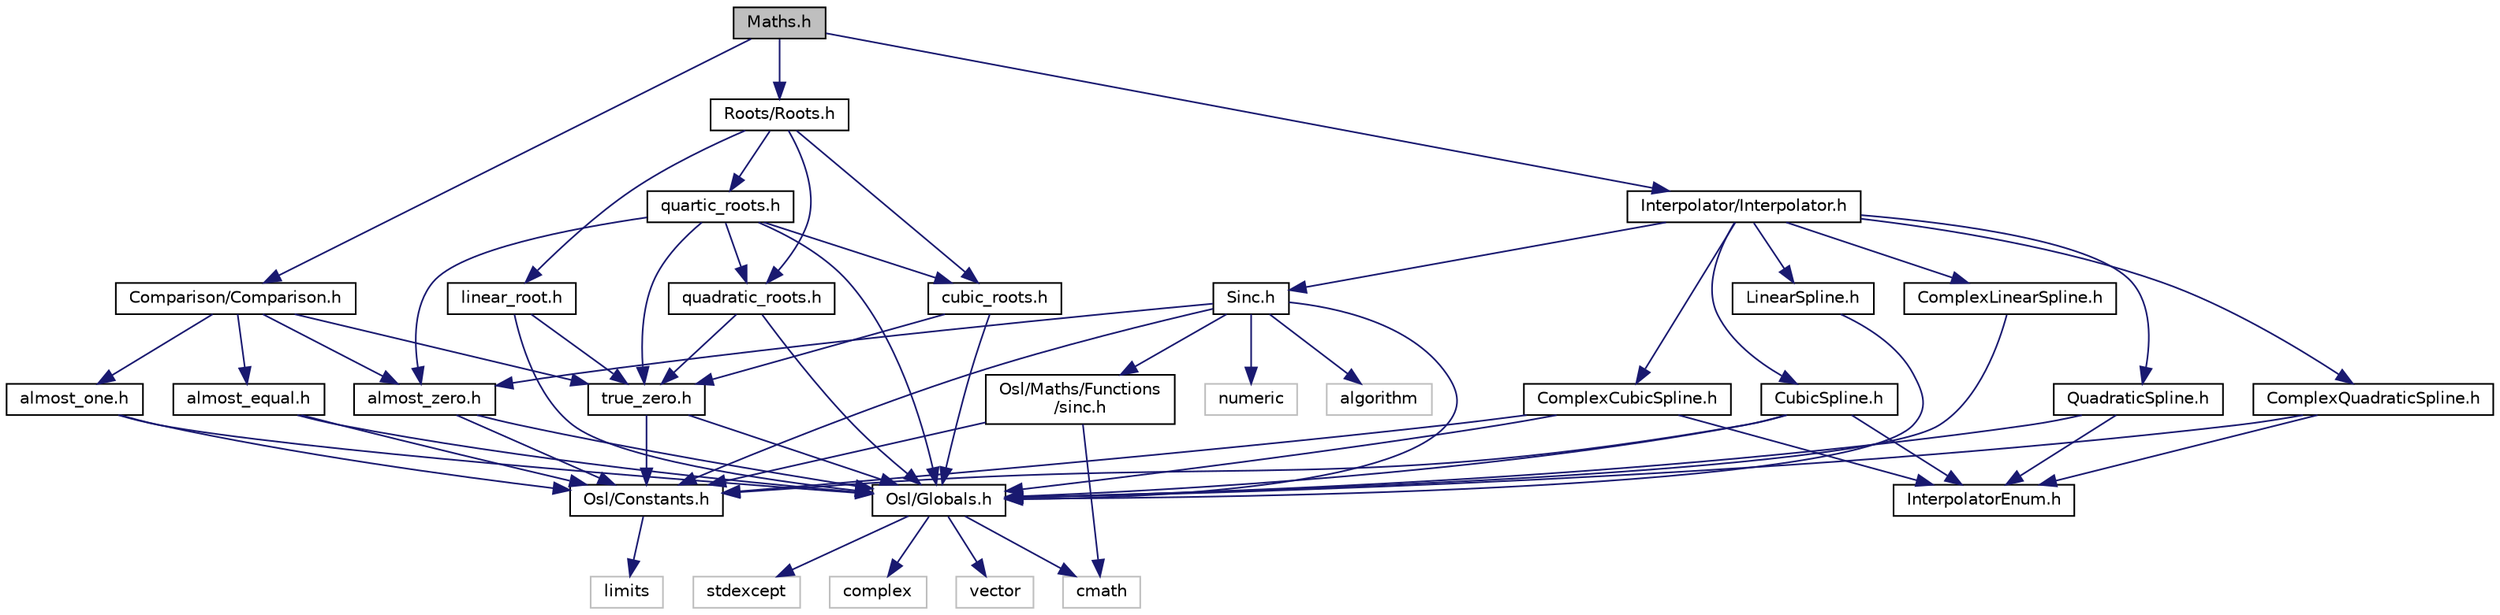 digraph "Maths.h"
{
 // LATEX_PDF_SIZE
  edge [fontname="Helvetica",fontsize="10",labelfontname="Helvetica",labelfontsize="10"];
  node [fontname="Helvetica",fontsize="10",shape=record];
  Node1 [label="Maths.h",height=0.2,width=0.4,color="black", fillcolor="grey75", style="filled", fontcolor="black",tooltip="Header file of Osl::Maths namespace."];
  Node1 -> Node2 [color="midnightblue",fontsize="10",style="solid",fontname="Helvetica"];
  Node2 [label="Comparison/Comparison.h",height=0.2,width=0.4,color="black", fillcolor="white", style="filled",URL="$Comparison_8h.html",tooltip="Header file of Osl::Maths::Comparison namespace."];
  Node2 -> Node3 [color="midnightblue",fontsize="10",style="solid",fontname="Helvetica"];
  Node3 [label="almost_equal.h",height=0.2,width=0.4,color="black", fillcolor="white", style="filled",URL="$almost__equal_8h.html",tooltip="Header file for the Osl::Maths::Comparison::almost_equal functions."];
  Node3 -> Node4 [color="midnightblue",fontsize="10",style="solid",fontname="Helvetica"];
  Node4 [label="Osl/Globals.h",height=0.2,width=0.4,color="black", fillcolor="white", style="filled",URL="$Globals_8h.html",tooltip="Header file for global typedefs definition."];
  Node4 -> Node5 [color="midnightblue",fontsize="10",style="solid",fontname="Helvetica"];
  Node5 [label="cmath",height=0.2,width=0.4,color="grey75", fillcolor="white", style="filled",tooltip=" "];
  Node4 -> Node6 [color="midnightblue",fontsize="10",style="solid",fontname="Helvetica"];
  Node6 [label="complex",height=0.2,width=0.4,color="grey75", fillcolor="white", style="filled",tooltip=" "];
  Node4 -> Node7 [color="midnightblue",fontsize="10",style="solid",fontname="Helvetica"];
  Node7 [label="vector",height=0.2,width=0.4,color="grey75", fillcolor="white", style="filled",tooltip=" "];
  Node4 -> Node8 [color="midnightblue",fontsize="10",style="solid",fontname="Helvetica"];
  Node8 [label="stdexcept",height=0.2,width=0.4,color="grey75", fillcolor="white", style="filled",tooltip=" "];
  Node3 -> Node9 [color="midnightblue",fontsize="10",style="solid",fontname="Helvetica"];
  Node9 [label="Osl/Constants.h",height=0.2,width=0.4,color="black", fillcolor="white", style="filled",URL="$Constants_8h.html",tooltip="Header file for the Osl::Constants namespace."];
  Node9 -> Node10 [color="midnightblue",fontsize="10",style="solid",fontname="Helvetica"];
  Node10 [label="limits",height=0.2,width=0.4,color="grey75", fillcolor="white", style="filled",tooltip=" "];
  Node2 -> Node11 [color="midnightblue",fontsize="10",style="solid",fontname="Helvetica"];
  Node11 [label="almost_one.h",height=0.2,width=0.4,color="black", fillcolor="white", style="filled",URL="$almost__one_8h.html",tooltip="Header file for the Osl::Maths::Comparison::almost_one functions."];
  Node11 -> Node4 [color="midnightblue",fontsize="10",style="solid",fontname="Helvetica"];
  Node11 -> Node9 [color="midnightblue",fontsize="10",style="solid",fontname="Helvetica"];
  Node2 -> Node12 [color="midnightblue",fontsize="10",style="solid",fontname="Helvetica"];
  Node12 [label="almost_zero.h",height=0.2,width=0.4,color="black", fillcolor="white", style="filled",URL="$almost__zero_8h.html",tooltip="Header file for the Osl::Maths::Comparison::almost_zero functions."];
  Node12 -> Node4 [color="midnightblue",fontsize="10",style="solid",fontname="Helvetica"];
  Node12 -> Node9 [color="midnightblue",fontsize="10",style="solid",fontname="Helvetica"];
  Node2 -> Node13 [color="midnightblue",fontsize="10",style="solid",fontname="Helvetica"];
  Node13 [label="true_zero.h",height=0.2,width=0.4,color="black", fillcolor="white", style="filled",URL="$true__zero_8h.html",tooltip="Header file for the Osl::Maths::Comparison::true_zero functions."];
  Node13 -> Node4 [color="midnightblue",fontsize="10",style="solid",fontname="Helvetica"];
  Node13 -> Node9 [color="midnightblue",fontsize="10",style="solid",fontname="Helvetica"];
  Node1 -> Node14 [color="midnightblue",fontsize="10",style="solid",fontname="Helvetica"];
  Node14 [label="Interpolator/Interpolator.h",height=0.2,width=0.4,color="black", fillcolor="white", style="filled",URL="$Interpolator_8h.html",tooltip="Header file of Osl::Maths::Interpolator namespace."];
  Node14 -> Node15 [color="midnightblue",fontsize="10",style="solid",fontname="Helvetica"];
  Node15 [label="LinearSpline.h",height=0.2,width=0.4,color="black", fillcolor="white", style="filled",URL="$LinearSpline_8h.html",tooltip="Header file of Osl::Maths::Interpolator::LinearSpline class."];
  Node15 -> Node4 [color="midnightblue",fontsize="10",style="solid",fontname="Helvetica"];
  Node14 -> Node16 [color="midnightblue",fontsize="10",style="solid",fontname="Helvetica"];
  Node16 [label="CubicSpline.h",height=0.2,width=0.4,color="black", fillcolor="white", style="filled",URL="$CubicSpline_8h.html",tooltip="Header file of Osl::Maths::Interpolator::CubicSpline class."];
  Node16 -> Node4 [color="midnightblue",fontsize="10",style="solid",fontname="Helvetica"];
  Node16 -> Node9 [color="midnightblue",fontsize="10",style="solid",fontname="Helvetica"];
  Node16 -> Node17 [color="midnightblue",fontsize="10",style="solid",fontname="Helvetica"];
  Node17 [label="InterpolatorEnum.h",height=0.2,width=0.4,color="black", fillcolor="white", style="filled",URL="$InterpolatorEnum_8h.html",tooltip="Header file of Osl::Maths::Interpolator enumerations."];
  Node14 -> Node18 [color="midnightblue",fontsize="10",style="solid",fontname="Helvetica"];
  Node18 [label="QuadraticSpline.h",height=0.2,width=0.4,color="black", fillcolor="white", style="filled",URL="$QuadraticSpline_8h.html",tooltip="Header file of Osl::Maths::Interpolator::QuadraticSpline class."];
  Node18 -> Node4 [color="midnightblue",fontsize="10",style="solid",fontname="Helvetica"];
  Node18 -> Node17 [color="midnightblue",fontsize="10",style="solid",fontname="Helvetica"];
  Node14 -> Node19 [color="midnightblue",fontsize="10",style="solid",fontname="Helvetica"];
  Node19 [label="ComplexLinearSpline.h",height=0.2,width=0.4,color="black", fillcolor="white", style="filled",URL="$ComplexLinearSpline_8h.html",tooltip="Header file of Osl::Maths::Interpolator::ComplexLinearSpline class."];
  Node19 -> Node4 [color="midnightblue",fontsize="10",style="solid",fontname="Helvetica"];
  Node14 -> Node20 [color="midnightblue",fontsize="10",style="solid",fontname="Helvetica"];
  Node20 [label="ComplexQuadraticSpline.h",height=0.2,width=0.4,color="black", fillcolor="white", style="filled",URL="$ComplexQuadraticSpline_8h.html",tooltip="Header file of Osl::Maths::Interpolator::ComplexQuadraticSpline class."];
  Node20 -> Node4 [color="midnightblue",fontsize="10",style="solid",fontname="Helvetica"];
  Node20 -> Node17 [color="midnightblue",fontsize="10",style="solid",fontname="Helvetica"];
  Node14 -> Node21 [color="midnightblue",fontsize="10",style="solid",fontname="Helvetica"];
  Node21 [label="ComplexCubicSpline.h",height=0.2,width=0.4,color="black", fillcolor="white", style="filled",URL="$ComplexCubicSpline_8h.html",tooltip="Source file of Osl::Maths::Interpolator::ComplexCubicSpline class."];
  Node21 -> Node4 [color="midnightblue",fontsize="10",style="solid",fontname="Helvetica"];
  Node21 -> Node9 [color="midnightblue",fontsize="10",style="solid",fontname="Helvetica"];
  Node21 -> Node17 [color="midnightblue",fontsize="10",style="solid",fontname="Helvetica"];
  Node14 -> Node22 [color="midnightblue",fontsize="10",style="solid",fontname="Helvetica"];
  Node22 [label="Sinc.h",height=0.2,width=0.4,color="black", fillcolor="white", style="filled",URL="$Sinc_8h.html",tooltip="Header file of Osl::Maths::Interpolator::Sinc class."];
  Node22 -> Node23 [color="midnightblue",fontsize="10",style="solid",fontname="Helvetica"];
  Node23 [label="numeric",height=0.2,width=0.4,color="grey75", fillcolor="white", style="filled",tooltip=" "];
  Node22 -> Node24 [color="midnightblue",fontsize="10",style="solid",fontname="Helvetica"];
  Node24 [label="algorithm",height=0.2,width=0.4,color="grey75", fillcolor="white", style="filled",tooltip=" "];
  Node22 -> Node4 [color="midnightblue",fontsize="10",style="solid",fontname="Helvetica"];
  Node22 -> Node9 [color="midnightblue",fontsize="10",style="solid",fontname="Helvetica"];
  Node22 -> Node12 [color="midnightblue",fontsize="10",style="solid",fontname="Helvetica"];
  Node22 -> Node25 [color="midnightblue",fontsize="10",style="solid",fontname="Helvetica"];
  Node25 [label="Osl/Maths/Functions\l/sinc.h",height=0.2,width=0.4,color="black", fillcolor="white", style="filled",URL="$sinc_8h.html",tooltip="Header file for Osl::Maths::Functions::sinc functions."];
  Node25 -> Node5 [color="midnightblue",fontsize="10",style="solid",fontname="Helvetica"];
  Node25 -> Node9 [color="midnightblue",fontsize="10",style="solid",fontname="Helvetica"];
  Node1 -> Node26 [color="midnightblue",fontsize="10",style="solid",fontname="Helvetica"];
  Node26 [label="Roots/Roots.h",height=0.2,width=0.4,color="black", fillcolor="white", style="filled",URL="$Roots_8h.html",tooltip="Header file for Osl::Maths::Roots::Roots namespace."];
  Node26 -> Node27 [color="midnightblue",fontsize="10",style="solid",fontname="Helvetica"];
  Node27 [label="linear_root.h",height=0.2,width=0.4,color="black", fillcolor="white", style="filled",URL="$linear__root_8h.html",tooltip="Header file for Osl::Maths::Roots::linear_root functions."];
  Node27 -> Node4 [color="midnightblue",fontsize="10",style="solid",fontname="Helvetica"];
  Node27 -> Node13 [color="midnightblue",fontsize="10",style="solid",fontname="Helvetica"];
  Node26 -> Node28 [color="midnightblue",fontsize="10",style="solid",fontname="Helvetica"];
  Node28 [label="quadratic_roots.h",height=0.2,width=0.4,color="black", fillcolor="white", style="filled",URL="$quadratic__roots_8h.html",tooltip="Header file for Osl::Maths::Roots::quadratic_roots functions."];
  Node28 -> Node4 [color="midnightblue",fontsize="10",style="solid",fontname="Helvetica"];
  Node28 -> Node13 [color="midnightblue",fontsize="10",style="solid",fontname="Helvetica"];
  Node26 -> Node29 [color="midnightblue",fontsize="10",style="solid",fontname="Helvetica"];
  Node29 [label="cubic_roots.h",height=0.2,width=0.4,color="black", fillcolor="white", style="filled",URL="$cubic__roots_8h.html",tooltip="Header file for Osl::Maths::Roots::cubic_roots functions."];
  Node29 -> Node4 [color="midnightblue",fontsize="10",style="solid",fontname="Helvetica"];
  Node29 -> Node13 [color="midnightblue",fontsize="10",style="solid",fontname="Helvetica"];
  Node26 -> Node30 [color="midnightblue",fontsize="10",style="solid",fontname="Helvetica"];
  Node30 [label="quartic_roots.h",height=0.2,width=0.4,color="black", fillcolor="white", style="filled",URL="$quartic__roots_8h.html",tooltip="Header file for Osl::Maths::Roots::quartic_roots functions."];
  Node30 -> Node4 [color="midnightblue",fontsize="10",style="solid",fontname="Helvetica"];
  Node30 -> Node12 [color="midnightblue",fontsize="10",style="solid",fontname="Helvetica"];
  Node30 -> Node13 [color="midnightblue",fontsize="10",style="solid",fontname="Helvetica"];
  Node30 -> Node28 [color="midnightblue",fontsize="10",style="solid",fontname="Helvetica"];
  Node30 -> Node29 [color="midnightblue",fontsize="10",style="solid",fontname="Helvetica"];
}

